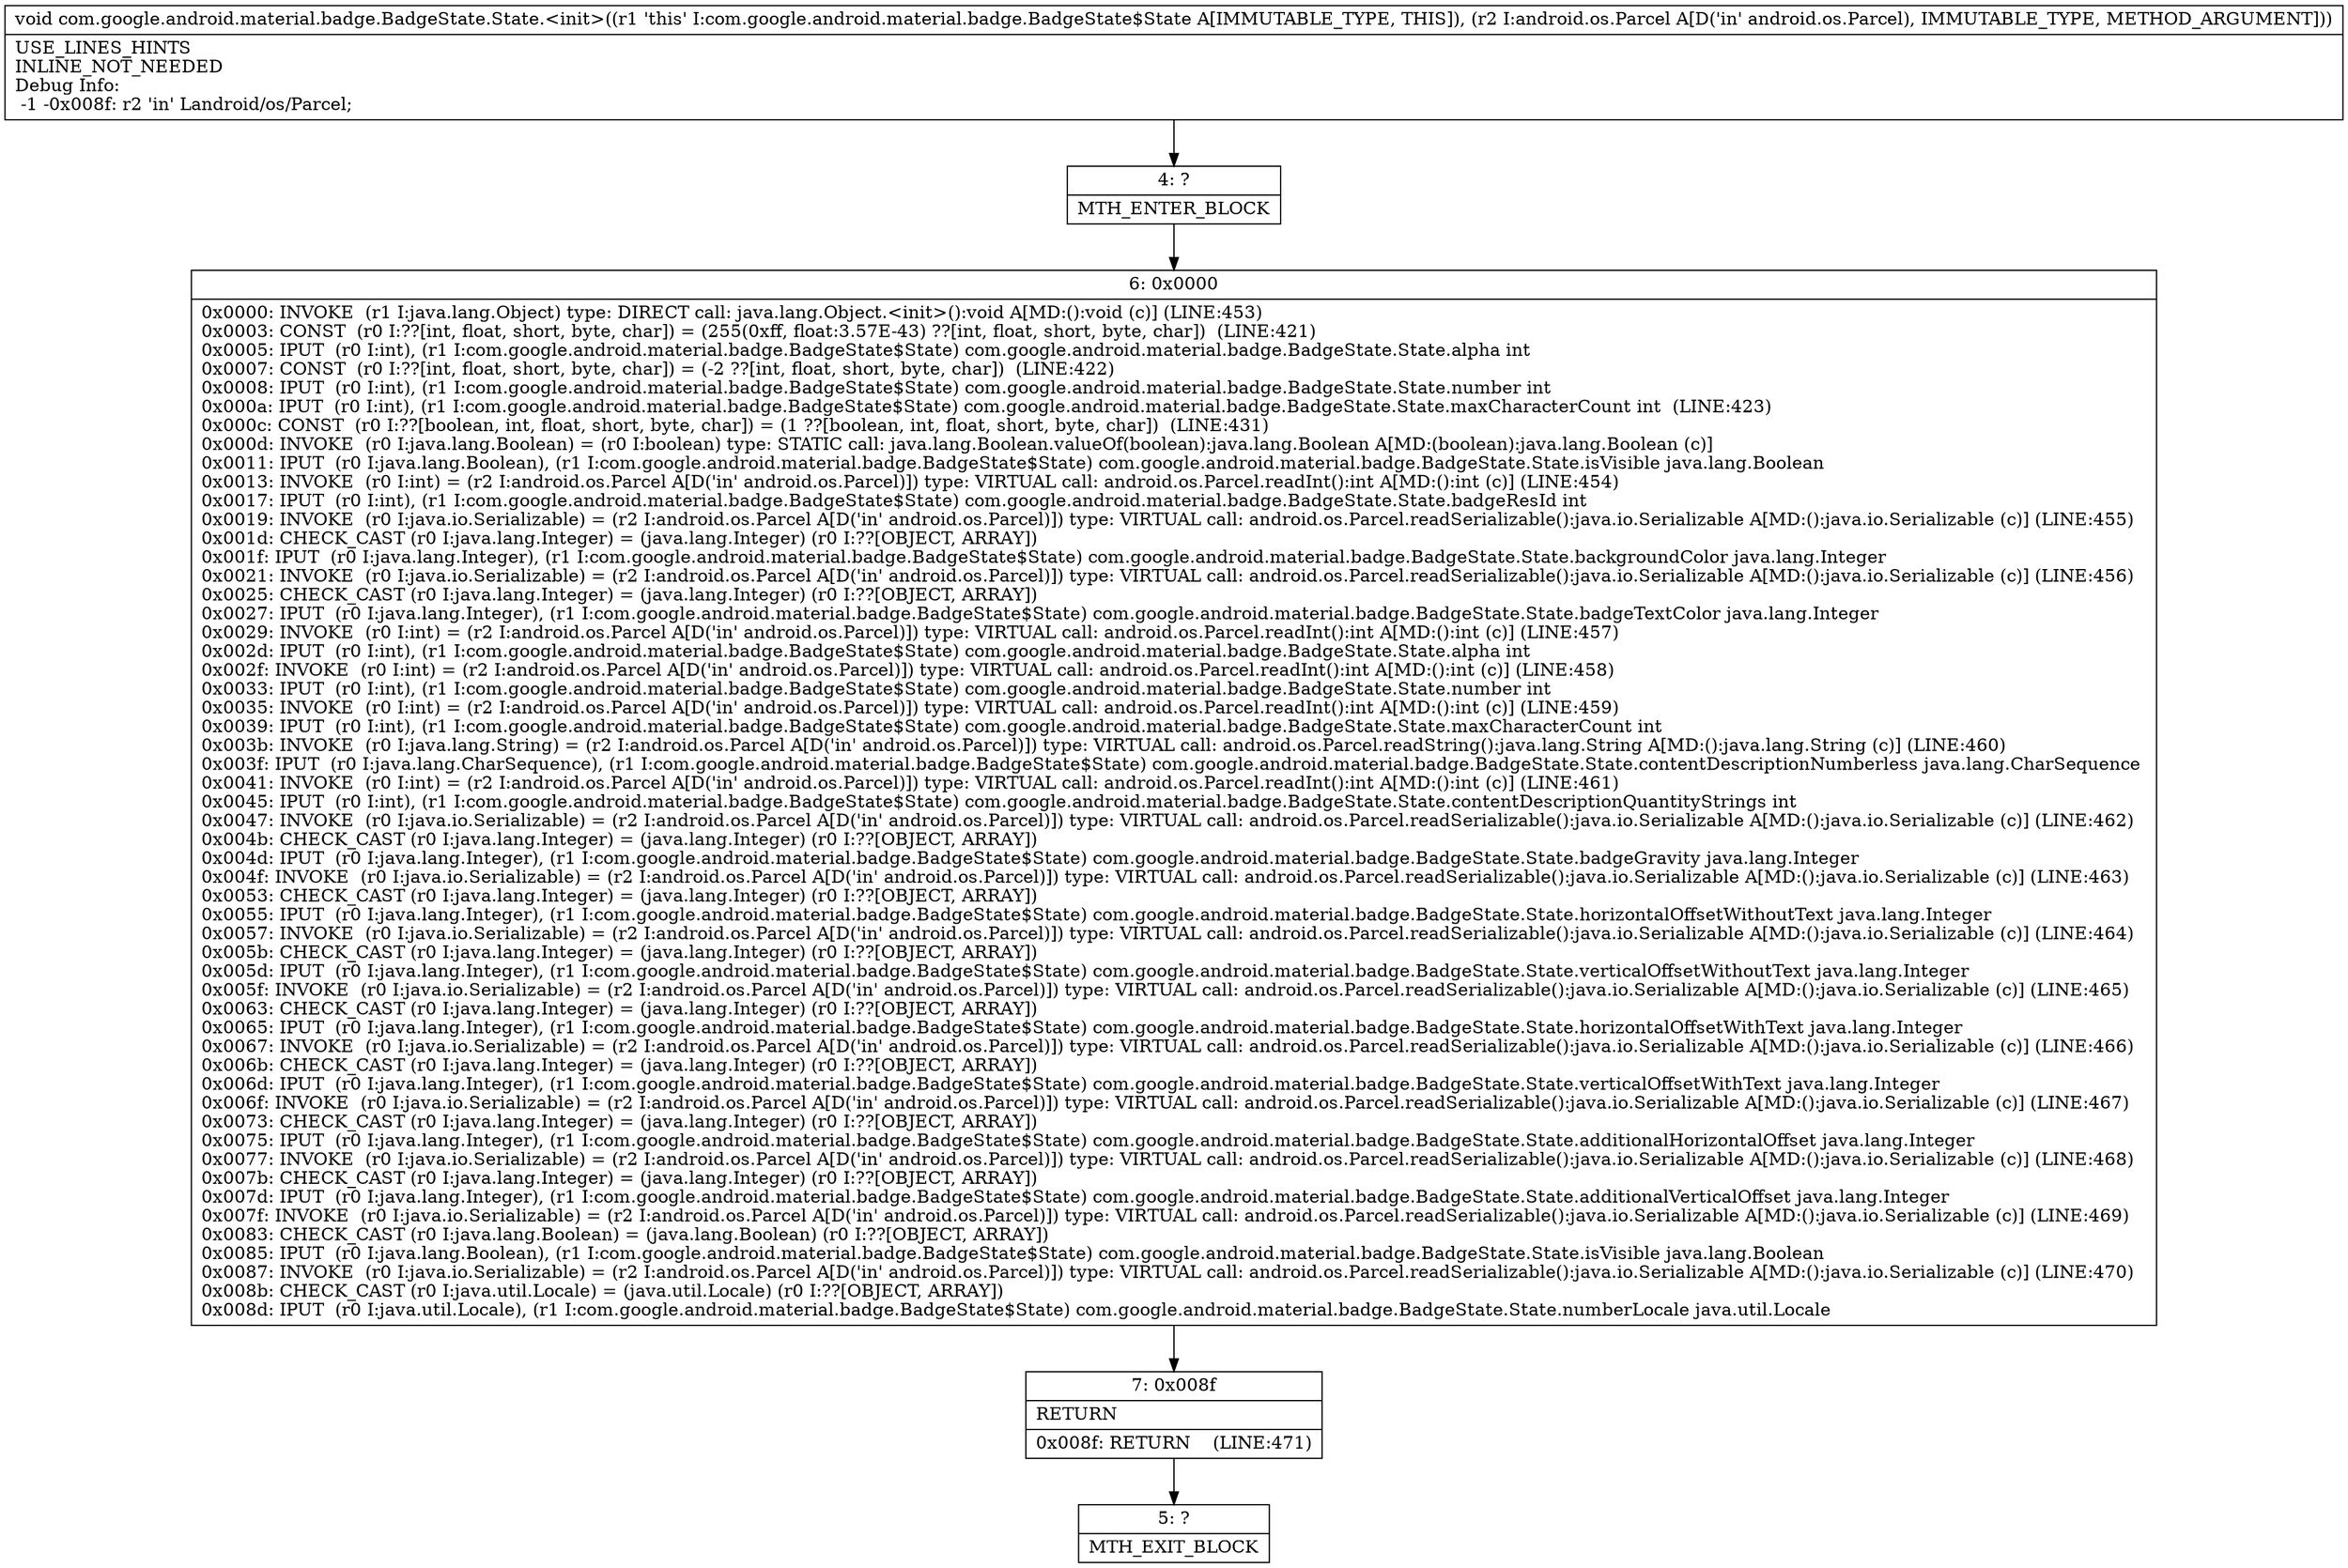 digraph "CFG forcom.google.android.material.badge.BadgeState.State.\<init\>(Landroid\/os\/Parcel;)V" {
Node_4 [shape=record,label="{4\:\ ?|MTH_ENTER_BLOCK\l}"];
Node_6 [shape=record,label="{6\:\ 0x0000|0x0000: INVOKE  (r1 I:java.lang.Object) type: DIRECT call: java.lang.Object.\<init\>():void A[MD:():void (c)] (LINE:453)\l0x0003: CONST  (r0 I:??[int, float, short, byte, char]) = (255(0xff, float:3.57E\-43) ??[int, float, short, byte, char])  (LINE:421)\l0x0005: IPUT  (r0 I:int), (r1 I:com.google.android.material.badge.BadgeState$State) com.google.android.material.badge.BadgeState.State.alpha int \l0x0007: CONST  (r0 I:??[int, float, short, byte, char]) = (\-2 ??[int, float, short, byte, char])  (LINE:422)\l0x0008: IPUT  (r0 I:int), (r1 I:com.google.android.material.badge.BadgeState$State) com.google.android.material.badge.BadgeState.State.number int \l0x000a: IPUT  (r0 I:int), (r1 I:com.google.android.material.badge.BadgeState$State) com.google.android.material.badge.BadgeState.State.maxCharacterCount int  (LINE:423)\l0x000c: CONST  (r0 I:??[boolean, int, float, short, byte, char]) = (1 ??[boolean, int, float, short, byte, char])  (LINE:431)\l0x000d: INVOKE  (r0 I:java.lang.Boolean) = (r0 I:boolean) type: STATIC call: java.lang.Boolean.valueOf(boolean):java.lang.Boolean A[MD:(boolean):java.lang.Boolean (c)]\l0x0011: IPUT  (r0 I:java.lang.Boolean), (r1 I:com.google.android.material.badge.BadgeState$State) com.google.android.material.badge.BadgeState.State.isVisible java.lang.Boolean \l0x0013: INVOKE  (r0 I:int) = (r2 I:android.os.Parcel A[D('in' android.os.Parcel)]) type: VIRTUAL call: android.os.Parcel.readInt():int A[MD:():int (c)] (LINE:454)\l0x0017: IPUT  (r0 I:int), (r1 I:com.google.android.material.badge.BadgeState$State) com.google.android.material.badge.BadgeState.State.badgeResId int \l0x0019: INVOKE  (r0 I:java.io.Serializable) = (r2 I:android.os.Parcel A[D('in' android.os.Parcel)]) type: VIRTUAL call: android.os.Parcel.readSerializable():java.io.Serializable A[MD:():java.io.Serializable (c)] (LINE:455)\l0x001d: CHECK_CAST (r0 I:java.lang.Integer) = (java.lang.Integer) (r0 I:??[OBJECT, ARRAY]) \l0x001f: IPUT  (r0 I:java.lang.Integer), (r1 I:com.google.android.material.badge.BadgeState$State) com.google.android.material.badge.BadgeState.State.backgroundColor java.lang.Integer \l0x0021: INVOKE  (r0 I:java.io.Serializable) = (r2 I:android.os.Parcel A[D('in' android.os.Parcel)]) type: VIRTUAL call: android.os.Parcel.readSerializable():java.io.Serializable A[MD:():java.io.Serializable (c)] (LINE:456)\l0x0025: CHECK_CAST (r0 I:java.lang.Integer) = (java.lang.Integer) (r0 I:??[OBJECT, ARRAY]) \l0x0027: IPUT  (r0 I:java.lang.Integer), (r1 I:com.google.android.material.badge.BadgeState$State) com.google.android.material.badge.BadgeState.State.badgeTextColor java.lang.Integer \l0x0029: INVOKE  (r0 I:int) = (r2 I:android.os.Parcel A[D('in' android.os.Parcel)]) type: VIRTUAL call: android.os.Parcel.readInt():int A[MD:():int (c)] (LINE:457)\l0x002d: IPUT  (r0 I:int), (r1 I:com.google.android.material.badge.BadgeState$State) com.google.android.material.badge.BadgeState.State.alpha int \l0x002f: INVOKE  (r0 I:int) = (r2 I:android.os.Parcel A[D('in' android.os.Parcel)]) type: VIRTUAL call: android.os.Parcel.readInt():int A[MD:():int (c)] (LINE:458)\l0x0033: IPUT  (r0 I:int), (r1 I:com.google.android.material.badge.BadgeState$State) com.google.android.material.badge.BadgeState.State.number int \l0x0035: INVOKE  (r0 I:int) = (r2 I:android.os.Parcel A[D('in' android.os.Parcel)]) type: VIRTUAL call: android.os.Parcel.readInt():int A[MD:():int (c)] (LINE:459)\l0x0039: IPUT  (r0 I:int), (r1 I:com.google.android.material.badge.BadgeState$State) com.google.android.material.badge.BadgeState.State.maxCharacterCount int \l0x003b: INVOKE  (r0 I:java.lang.String) = (r2 I:android.os.Parcel A[D('in' android.os.Parcel)]) type: VIRTUAL call: android.os.Parcel.readString():java.lang.String A[MD:():java.lang.String (c)] (LINE:460)\l0x003f: IPUT  (r0 I:java.lang.CharSequence), (r1 I:com.google.android.material.badge.BadgeState$State) com.google.android.material.badge.BadgeState.State.contentDescriptionNumberless java.lang.CharSequence \l0x0041: INVOKE  (r0 I:int) = (r2 I:android.os.Parcel A[D('in' android.os.Parcel)]) type: VIRTUAL call: android.os.Parcel.readInt():int A[MD:():int (c)] (LINE:461)\l0x0045: IPUT  (r0 I:int), (r1 I:com.google.android.material.badge.BadgeState$State) com.google.android.material.badge.BadgeState.State.contentDescriptionQuantityStrings int \l0x0047: INVOKE  (r0 I:java.io.Serializable) = (r2 I:android.os.Parcel A[D('in' android.os.Parcel)]) type: VIRTUAL call: android.os.Parcel.readSerializable():java.io.Serializable A[MD:():java.io.Serializable (c)] (LINE:462)\l0x004b: CHECK_CAST (r0 I:java.lang.Integer) = (java.lang.Integer) (r0 I:??[OBJECT, ARRAY]) \l0x004d: IPUT  (r0 I:java.lang.Integer), (r1 I:com.google.android.material.badge.BadgeState$State) com.google.android.material.badge.BadgeState.State.badgeGravity java.lang.Integer \l0x004f: INVOKE  (r0 I:java.io.Serializable) = (r2 I:android.os.Parcel A[D('in' android.os.Parcel)]) type: VIRTUAL call: android.os.Parcel.readSerializable():java.io.Serializable A[MD:():java.io.Serializable (c)] (LINE:463)\l0x0053: CHECK_CAST (r0 I:java.lang.Integer) = (java.lang.Integer) (r0 I:??[OBJECT, ARRAY]) \l0x0055: IPUT  (r0 I:java.lang.Integer), (r1 I:com.google.android.material.badge.BadgeState$State) com.google.android.material.badge.BadgeState.State.horizontalOffsetWithoutText java.lang.Integer \l0x0057: INVOKE  (r0 I:java.io.Serializable) = (r2 I:android.os.Parcel A[D('in' android.os.Parcel)]) type: VIRTUAL call: android.os.Parcel.readSerializable():java.io.Serializable A[MD:():java.io.Serializable (c)] (LINE:464)\l0x005b: CHECK_CAST (r0 I:java.lang.Integer) = (java.lang.Integer) (r0 I:??[OBJECT, ARRAY]) \l0x005d: IPUT  (r0 I:java.lang.Integer), (r1 I:com.google.android.material.badge.BadgeState$State) com.google.android.material.badge.BadgeState.State.verticalOffsetWithoutText java.lang.Integer \l0x005f: INVOKE  (r0 I:java.io.Serializable) = (r2 I:android.os.Parcel A[D('in' android.os.Parcel)]) type: VIRTUAL call: android.os.Parcel.readSerializable():java.io.Serializable A[MD:():java.io.Serializable (c)] (LINE:465)\l0x0063: CHECK_CAST (r0 I:java.lang.Integer) = (java.lang.Integer) (r0 I:??[OBJECT, ARRAY]) \l0x0065: IPUT  (r0 I:java.lang.Integer), (r1 I:com.google.android.material.badge.BadgeState$State) com.google.android.material.badge.BadgeState.State.horizontalOffsetWithText java.lang.Integer \l0x0067: INVOKE  (r0 I:java.io.Serializable) = (r2 I:android.os.Parcel A[D('in' android.os.Parcel)]) type: VIRTUAL call: android.os.Parcel.readSerializable():java.io.Serializable A[MD:():java.io.Serializable (c)] (LINE:466)\l0x006b: CHECK_CAST (r0 I:java.lang.Integer) = (java.lang.Integer) (r0 I:??[OBJECT, ARRAY]) \l0x006d: IPUT  (r0 I:java.lang.Integer), (r1 I:com.google.android.material.badge.BadgeState$State) com.google.android.material.badge.BadgeState.State.verticalOffsetWithText java.lang.Integer \l0x006f: INVOKE  (r0 I:java.io.Serializable) = (r2 I:android.os.Parcel A[D('in' android.os.Parcel)]) type: VIRTUAL call: android.os.Parcel.readSerializable():java.io.Serializable A[MD:():java.io.Serializable (c)] (LINE:467)\l0x0073: CHECK_CAST (r0 I:java.lang.Integer) = (java.lang.Integer) (r0 I:??[OBJECT, ARRAY]) \l0x0075: IPUT  (r0 I:java.lang.Integer), (r1 I:com.google.android.material.badge.BadgeState$State) com.google.android.material.badge.BadgeState.State.additionalHorizontalOffset java.lang.Integer \l0x0077: INVOKE  (r0 I:java.io.Serializable) = (r2 I:android.os.Parcel A[D('in' android.os.Parcel)]) type: VIRTUAL call: android.os.Parcel.readSerializable():java.io.Serializable A[MD:():java.io.Serializable (c)] (LINE:468)\l0x007b: CHECK_CAST (r0 I:java.lang.Integer) = (java.lang.Integer) (r0 I:??[OBJECT, ARRAY]) \l0x007d: IPUT  (r0 I:java.lang.Integer), (r1 I:com.google.android.material.badge.BadgeState$State) com.google.android.material.badge.BadgeState.State.additionalVerticalOffset java.lang.Integer \l0x007f: INVOKE  (r0 I:java.io.Serializable) = (r2 I:android.os.Parcel A[D('in' android.os.Parcel)]) type: VIRTUAL call: android.os.Parcel.readSerializable():java.io.Serializable A[MD:():java.io.Serializable (c)] (LINE:469)\l0x0083: CHECK_CAST (r0 I:java.lang.Boolean) = (java.lang.Boolean) (r0 I:??[OBJECT, ARRAY]) \l0x0085: IPUT  (r0 I:java.lang.Boolean), (r1 I:com.google.android.material.badge.BadgeState$State) com.google.android.material.badge.BadgeState.State.isVisible java.lang.Boolean \l0x0087: INVOKE  (r0 I:java.io.Serializable) = (r2 I:android.os.Parcel A[D('in' android.os.Parcel)]) type: VIRTUAL call: android.os.Parcel.readSerializable():java.io.Serializable A[MD:():java.io.Serializable (c)] (LINE:470)\l0x008b: CHECK_CAST (r0 I:java.util.Locale) = (java.util.Locale) (r0 I:??[OBJECT, ARRAY]) \l0x008d: IPUT  (r0 I:java.util.Locale), (r1 I:com.google.android.material.badge.BadgeState$State) com.google.android.material.badge.BadgeState.State.numberLocale java.util.Locale \l}"];
Node_7 [shape=record,label="{7\:\ 0x008f|RETURN\l|0x008f: RETURN    (LINE:471)\l}"];
Node_5 [shape=record,label="{5\:\ ?|MTH_EXIT_BLOCK\l}"];
MethodNode[shape=record,label="{void com.google.android.material.badge.BadgeState.State.\<init\>((r1 'this' I:com.google.android.material.badge.BadgeState$State A[IMMUTABLE_TYPE, THIS]), (r2 I:android.os.Parcel A[D('in' android.os.Parcel), IMMUTABLE_TYPE, METHOD_ARGUMENT]))  | USE_LINES_HINTS\lINLINE_NOT_NEEDED\lDebug Info:\l  \-1 \-0x008f: r2 'in' Landroid\/os\/Parcel;\l}"];
MethodNode -> Node_4;Node_4 -> Node_6;
Node_6 -> Node_7;
Node_7 -> Node_5;
}

